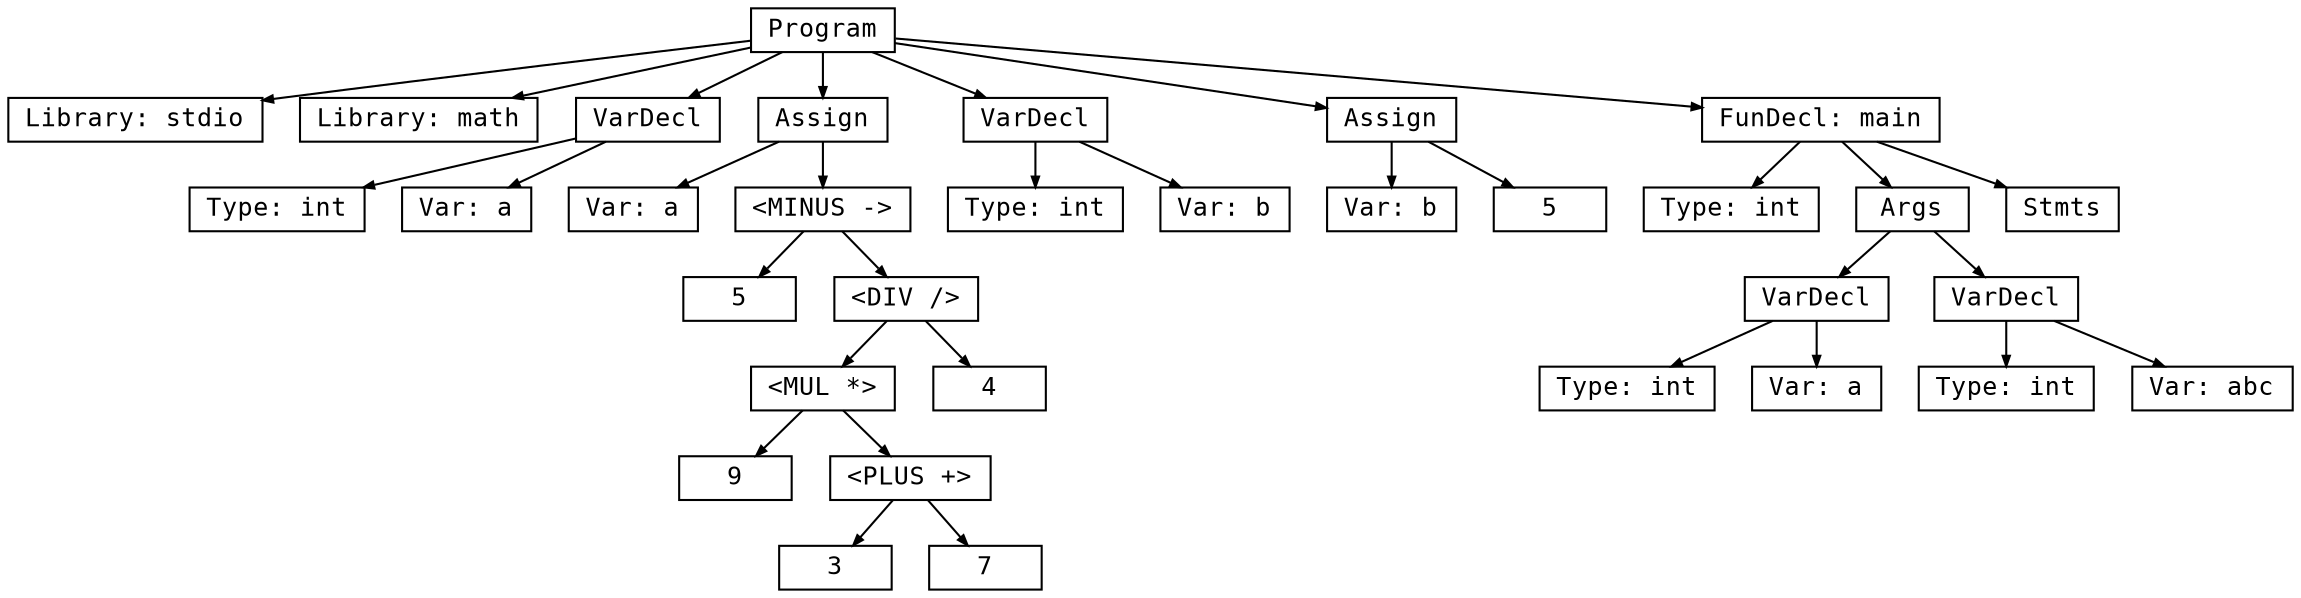
digraph astgraph {
    node [shape=box, fontsize=12, fontname="Courier", height=.1];
    ranksep=.3;   
    edge [arrowsize=.5]
node1 [label="Program"]
node2 [label="Library: stdio"]
node1 -> node2
node3 [label="Library: math"]
node1 -> node3
node4 [label="VarDecl"]
node5 [label="Type: int"]
node4 -> node5
node6 [label="Var: a"]
node4 -> node6
node1 -> node4
node7 [label="Assign"]
node8 [label="Var: a"]
node7 -> node8
node9 [label="<MINUS ->"]
node10 [label="5"]
node9 -> node10
node11 [label="<DIV />"]
node12 [label="<MUL *>"]
node13 [label="9"]
node12 -> node13
node14 [label="<PLUS +>"]
node15 [label="3"]
node14 -> node15
node16 [label="7"]
node14 -> node16
node12 -> node14
node11 -> node12
node17 [label="4"]
node11 -> node17
node9 -> node11
node7 -> node9
node1 -> node7
node18 [label="VarDecl"]
node19 [label="Type: int"]
node18 -> node19
node20 [label="Var: b"]
node18 -> node20
node1 -> node18
node21 [label="Assign"]
node22 [label="Var: b"]
node21 -> node22
node23 [label="5"]
node21 -> node23
node1 -> node21
node24 [label="FunDecl: main"]
node25 [label="Type: int"]
node24 -> node25
node26 [label="Args"]
node27 [label="VarDecl"]
node28 [label="Type: int"]
node27 -> node28
node29 [label="Var: a"]
node27 -> node29
node26 -> node27
node30 [label="VarDecl"]
node31 [label="Type: int"]
node30 -> node31
node32 [label="Var: abc"]
node30 -> node32
node26 -> node30
node24 -> node26
node33 [label="Stmts"]
node24 -> node33
node1 -> node24
}
